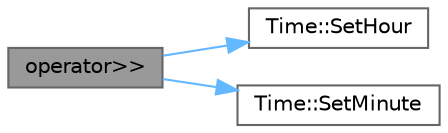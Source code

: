 digraph "operator&gt;&gt;"
{
 // LATEX_PDF_SIZE
  bgcolor="transparent";
  edge [fontname=Helvetica,fontsize=10,labelfontname=Helvetica,labelfontsize=10];
  node [fontname=Helvetica,fontsize=10,shape=box,height=0.2,width=0.4];
  rankdir="LR";
  Node1 [id="Node000001",label="operator\>\>",height=0.2,width=0.4,color="gray40", fillcolor="grey60", style="filled", fontcolor="black",tooltip="Overloaded extraction operator for input."];
  Node1 -> Node2 [id="edge1_Node000001_Node000002",color="steelblue1",style="solid",tooltip=" "];
  Node2 [id="Node000002",label="Time::SetHour",height=0.2,width=0.4,color="grey40", fillcolor="white", style="filled",URL="$class_time.html#ace5d3921c2b4619afe38250d78d77536",tooltip="Set the Hour object."];
  Node1 -> Node3 [id="edge2_Node000001_Node000003",color="steelblue1",style="solid",tooltip=" "];
  Node3 [id="Node000003",label="Time::SetMinute",height=0.2,width=0.4,color="grey40", fillcolor="white", style="filled",URL="$class_time.html#ac7a88473bf7849235b915216a122275b",tooltip="Set the Minute object."];
}
